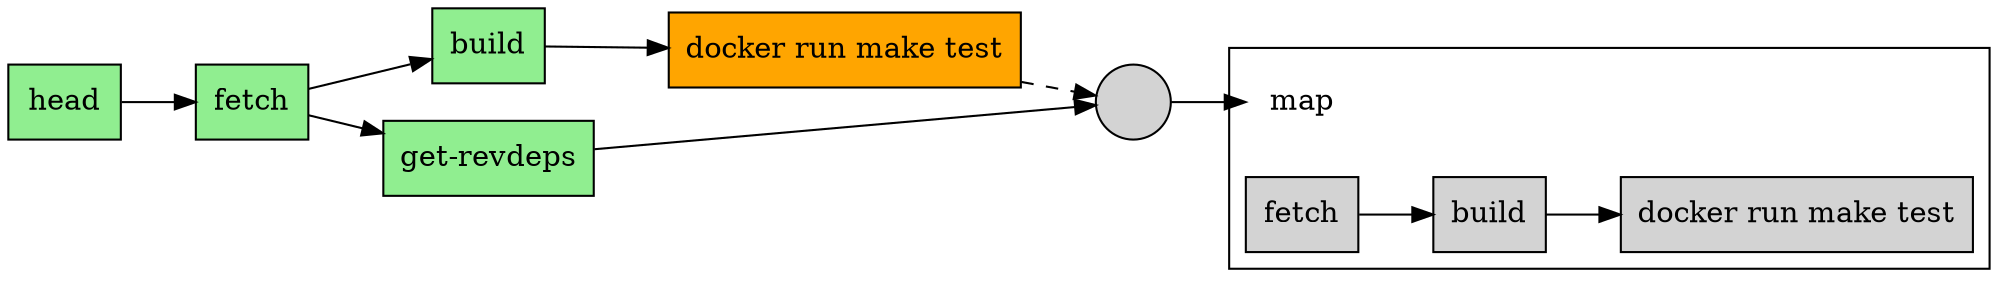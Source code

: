 digraph pipeline {
  node [shape="box"]
  rankdir=LR
  n5 [label="head",fillcolor="#90ee90",style="filled"]
  n4 [label="fetch",fillcolor="#90ee90",style="filled"]
  n5 -> n4
  n3 [label="build",fillcolor="#90ee90",style="filled"]
  n4 -> n3
  n2 [label="docker run make test",fillcolor="#ffa500",style="filled"]
  n3 -> n2
  n6 [label="get-revdeps",fillcolor="#90ee90",style="filled"]
  n4 -> n6
  n1 [label="",fillcolor="#d3d3d3",style="filled",shape="circle"]
  n2 -> n1 [style="dashed"]
  n6 -> n1
  subgraph cluster_0 {
  n0 [label="map",shape="none"]
  n9 [label="fetch",fillcolor="#d3d3d3",style="filled"]
  n8 [label="build",fillcolor="#d3d3d3",style="filled"]
  n9 -> n8
  n7 [label="docker run make test",fillcolor="#d3d3d3",style="filled"]
  n8 -> n7
  }
  n1 -> n0
  }
